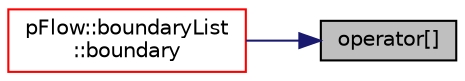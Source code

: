 digraph "operator[]"
{
 // LATEX_PDF_SIZE
  edge [fontname="Helvetica",fontsize="10",labelfontname="Helvetica",labelfontsize="10"];
  node [fontname="Helvetica",fontsize="10",shape=record];
  rankdir="RL";
  Node1 [label="operator[]",height=0.2,width=0.4,color="black", fillcolor="grey75", style="filled", fontcolor="black",tooltip=" "];
  Node1 -> Node2 [dir="back",color="midnightblue",fontsize="10",style="solid",fontname="Helvetica"];
  Node2 [label="pFlow::boundaryList\l::boundary",height=0.2,width=0.4,color="red", fillcolor="white", style="filled",URL="$classpFlow_1_1boundaryList.html#ac5105a9c6380e7742dbc85cf782e1dd3",tooltip=" "];
}
